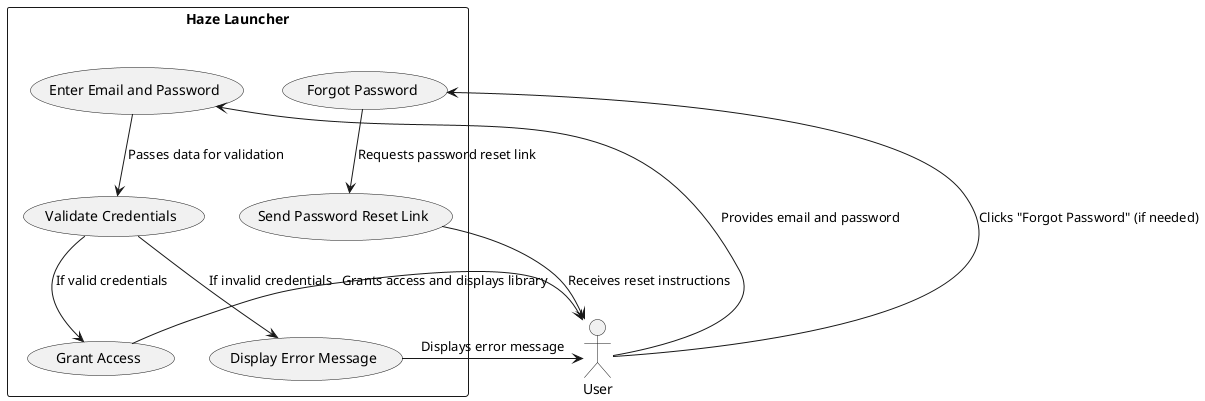 @startuml
actor User
rectangle "Haze Launcher" {
    usecase "Enter Email and Password" as UC1
    usecase "Validate Credentials" as UC2
    usecase "Grant Access" as UC3
    usecase "Display Error Message" as UC4
    usecase "Forgot Password" as UC5
    usecase "Send Password Reset Link" as UC6
}

User --> UC1: Provides email and password
UC1 --> UC2: Passes data for validation

UC2 --> UC3: If valid credentials
UC2 --> UC4: If invalid credentials

UC3 --> User: Grants access and displays library
UC4 --> User: Displays error message

User --> UC5: Clicks "Forgot Password" (if needed)
UC5 --> UC6: Requests password reset link
UC6 --> User: Receives reset instructions
@enduml
